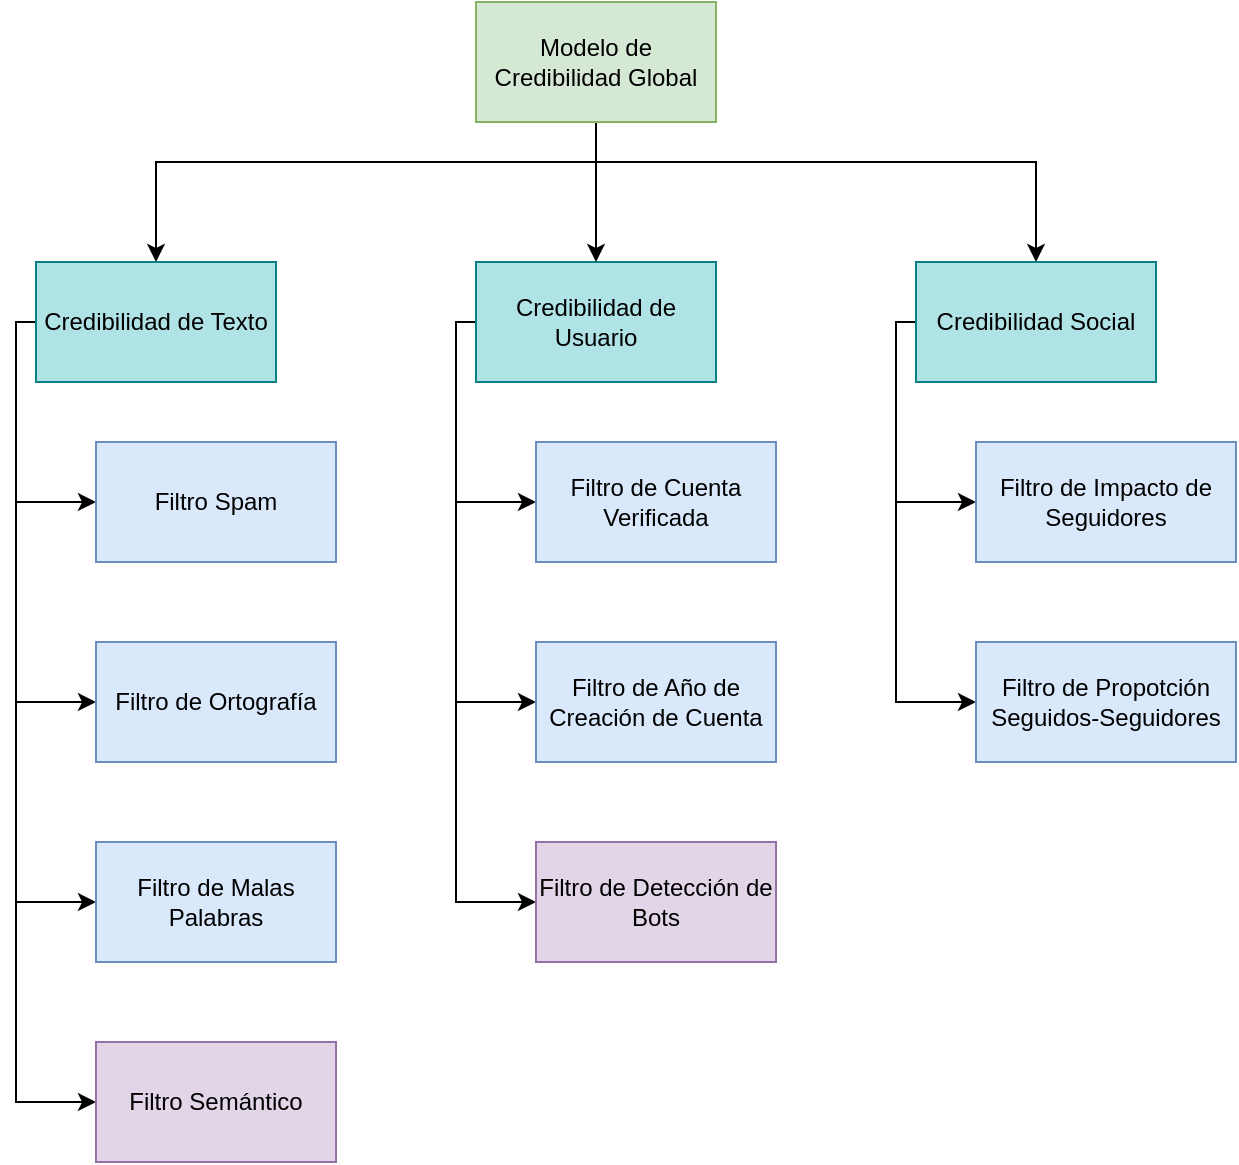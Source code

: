 <mxfile version="20.3.7" type="device"><diagram id="zzJfdx_Ia_HVREUBOZr-" name="Page-1"><mxGraphModel dx="-1023" dy="762" grid="1" gridSize="10" guides="1" tooltips="1" connect="1" arrows="1" fold="1" page="1" pageScale="1" pageWidth="850" pageHeight="1100" math="0" shadow="0"><root><mxCell id="0"/><mxCell id="1" parent="0"/><mxCell id="rdc-raT7G1qs963iUSjc-22" style="edgeStyle=orthogonalEdgeStyle;rounded=0;orthogonalLoop=1;jettySize=auto;html=1;entryX=0;entryY=0.5;entryDx=0;entryDy=0;" edge="1" parent="1" source="rdc-raT7G1qs963iUSjc-2" target="rdc-raT7G1qs963iUSjc-10"><mxGeometry relative="1" as="geometry"><Array as="points"><mxPoint x="2020" y="240"/><mxPoint x="2020" y="330"/></Array></mxGeometry></mxCell><mxCell id="rdc-raT7G1qs963iUSjc-23" style="edgeStyle=orthogonalEdgeStyle;rounded=0;orthogonalLoop=1;jettySize=auto;html=1;entryX=0;entryY=0.5;entryDx=0;entryDy=0;" edge="1" parent="1" source="rdc-raT7G1qs963iUSjc-2" target="rdc-raT7G1qs963iUSjc-11"><mxGeometry relative="1" as="geometry"><Array as="points"><mxPoint x="2020" y="240"/><mxPoint x="2020" y="430"/></Array></mxGeometry></mxCell><mxCell id="rdc-raT7G1qs963iUSjc-24" style="edgeStyle=orthogonalEdgeStyle;rounded=0;orthogonalLoop=1;jettySize=auto;html=1;entryX=0;entryY=0.5;entryDx=0;entryDy=0;" edge="1" parent="1" source="rdc-raT7G1qs963iUSjc-2" target="rdc-raT7G1qs963iUSjc-12"><mxGeometry relative="1" as="geometry"><Array as="points"><mxPoint x="2020" y="240"/><mxPoint x="2020" y="530"/></Array></mxGeometry></mxCell><mxCell id="rdc-raT7G1qs963iUSjc-2" value="Credibilidad de Usuario" style="rounded=0;whiteSpace=wrap;html=1;fillColor=#b0e3e6;strokeColor=#0e8088;" vertex="1" parent="1"><mxGeometry x="2030" y="210" width="120" height="60" as="geometry"/></mxCell><mxCell id="rdc-raT7G1qs963iUSjc-19" style="edgeStyle=orthogonalEdgeStyle;rounded=0;orthogonalLoop=1;jettySize=auto;html=1;entryX=0.5;entryY=0;entryDx=0;entryDy=0;" edge="1" parent="1" source="rdc-raT7G1qs963iUSjc-3" target="rdc-raT7G1qs963iUSjc-2"><mxGeometry relative="1" as="geometry"/></mxCell><mxCell id="rdc-raT7G1qs963iUSjc-20" style="edgeStyle=orthogonalEdgeStyle;rounded=0;orthogonalLoop=1;jettySize=auto;html=1;" edge="1" parent="1" source="rdc-raT7G1qs963iUSjc-3" target="rdc-raT7G1qs963iUSjc-4"><mxGeometry relative="1" as="geometry"><Array as="points"><mxPoint x="2090" y="160"/><mxPoint x="1870" y="160"/></Array></mxGeometry></mxCell><mxCell id="rdc-raT7G1qs963iUSjc-21" style="edgeStyle=orthogonalEdgeStyle;rounded=0;orthogonalLoop=1;jettySize=auto;html=1;entryX=0.5;entryY=0;entryDx=0;entryDy=0;" edge="1" parent="1" source="rdc-raT7G1qs963iUSjc-3" target="rdc-raT7G1qs963iUSjc-5"><mxGeometry relative="1" as="geometry"><Array as="points"><mxPoint x="2090" y="160"/><mxPoint x="2310" y="160"/></Array></mxGeometry></mxCell><mxCell id="rdc-raT7G1qs963iUSjc-3" value="Modelo de Credibilidad Global" style="rounded=0;whiteSpace=wrap;html=1;fillColor=#d5e8d4;strokeColor=#82b366;" vertex="1" parent="1"><mxGeometry x="2030" y="80" width="120" height="60" as="geometry"/></mxCell><mxCell id="rdc-raT7G1qs963iUSjc-15" style="edgeStyle=orthogonalEdgeStyle;rounded=0;orthogonalLoop=1;jettySize=auto;html=1;entryX=0;entryY=0.5;entryDx=0;entryDy=0;" edge="1" parent="1" source="rdc-raT7G1qs963iUSjc-4" target="rdc-raT7G1qs963iUSjc-6"><mxGeometry relative="1" as="geometry"><Array as="points"><mxPoint x="1800" y="240"/><mxPoint x="1800" y="330"/></Array></mxGeometry></mxCell><mxCell id="rdc-raT7G1qs963iUSjc-16" style="edgeStyle=orthogonalEdgeStyle;rounded=0;orthogonalLoop=1;jettySize=auto;html=1;entryX=0;entryY=0.5;entryDx=0;entryDy=0;" edge="1" parent="1" source="rdc-raT7G1qs963iUSjc-4" target="rdc-raT7G1qs963iUSjc-7"><mxGeometry relative="1" as="geometry"><Array as="points"><mxPoint x="1800" y="240"/><mxPoint x="1800" y="430"/></Array></mxGeometry></mxCell><mxCell id="rdc-raT7G1qs963iUSjc-17" style="edgeStyle=orthogonalEdgeStyle;rounded=0;orthogonalLoop=1;jettySize=auto;html=1;entryX=0;entryY=0.5;entryDx=0;entryDy=0;" edge="1" parent="1" source="rdc-raT7G1qs963iUSjc-4" target="rdc-raT7G1qs963iUSjc-8"><mxGeometry relative="1" as="geometry"><Array as="points"><mxPoint x="1800" y="240"/><mxPoint x="1800" y="530"/></Array></mxGeometry></mxCell><mxCell id="rdc-raT7G1qs963iUSjc-18" style="edgeStyle=orthogonalEdgeStyle;rounded=0;orthogonalLoop=1;jettySize=auto;html=1;entryX=0;entryY=0.5;entryDx=0;entryDy=0;" edge="1" parent="1" source="rdc-raT7G1qs963iUSjc-4" target="rdc-raT7G1qs963iUSjc-9"><mxGeometry relative="1" as="geometry"><Array as="points"><mxPoint x="1800" y="240"/><mxPoint x="1800" y="630"/></Array></mxGeometry></mxCell><mxCell id="rdc-raT7G1qs963iUSjc-4" value="Credibilidad de Texto" style="rounded=0;whiteSpace=wrap;html=1;fillColor=#b0e3e6;strokeColor=#0e8088;" vertex="1" parent="1"><mxGeometry x="1810" y="210" width="120" height="60" as="geometry"/></mxCell><mxCell id="rdc-raT7G1qs963iUSjc-25" style="edgeStyle=orthogonalEdgeStyle;rounded=0;orthogonalLoop=1;jettySize=auto;html=1;entryX=0;entryY=0.5;entryDx=0;entryDy=0;" edge="1" parent="1" source="rdc-raT7G1qs963iUSjc-5" target="rdc-raT7G1qs963iUSjc-13"><mxGeometry relative="1" as="geometry"><Array as="points"><mxPoint x="2240" y="240"/><mxPoint x="2240" y="330"/></Array></mxGeometry></mxCell><mxCell id="rdc-raT7G1qs963iUSjc-26" style="edgeStyle=orthogonalEdgeStyle;rounded=0;orthogonalLoop=1;jettySize=auto;html=1;entryX=0;entryY=0.5;entryDx=0;entryDy=0;" edge="1" parent="1" source="rdc-raT7G1qs963iUSjc-5" target="rdc-raT7G1qs963iUSjc-14"><mxGeometry relative="1" as="geometry"><Array as="points"><mxPoint x="2240" y="240"/><mxPoint x="2240" y="430"/></Array></mxGeometry></mxCell><mxCell id="rdc-raT7G1qs963iUSjc-5" value="Credibilidad Social" style="rounded=0;whiteSpace=wrap;html=1;fillColor=#b0e3e6;strokeColor=#0e8088;" vertex="1" parent="1"><mxGeometry x="2250" y="210" width="120" height="60" as="geometry"/></mxCell><mxCell id="rdc-raT7G1qs963iUSjc-6" value="Filtro Spam" style="rounded=0;whiteSpace=wrap;html=1;fillColor=#dae8fc;strokeColor=#6c8ebf;" vertex="1" parent="1"><mxGeometry x="1840" y="300" width="120" height="60" as="geometry"/></mxCell><mxCell id="rdc-raT7G1qs963iUSjc-7" value="Filtro de Ortografía" style="rounded=0;whiteSpace=wrap;html=1;fillColor=#dae8fc;strokeColor=#6c8ebf;" vertex="1" parent="1"><mxGeometry x="1840" y="400" width="120" height="60" as="geometry"/></mxCell><mxCell id="rdc-raT7G1qs963iUSjc-8" value="Filtro de Malas Palabras" style="rounded=0;whiteSpace=wrap;html=1;fillColor=#dae8fc;strokeColor=#6c8ebf;" vertex="1" parent="1"><mxGeometry x="1840" y="500" width="120" height="60" as="geometry"/></mxCell><mxCell id="rdc-raT7G1qs963iUSjc-9" value="Filtro Semántico" style="rounded=0;whiteSpace=wrap;html=1;fillColor=#e1d5e7;strokeColor=#9673a6;" vertex="1" parent="1"><mxGeometry x="1840" y="600" width="120" height="60" as="geometry"/></mxCell><mxCell id="rdc-raT7G1qs963iUSjc-10" value="Filtro de Cuenta Verificada" style="rounded=0;whiteSpace=wrap;html=1;fillColor=#dae8fc;strokeColor=#6c8ebf;" vertex="1" parent="1"><mxGeometry x="2060" y="300" width="120" height="60" as="geometry"/></mxCell><mxCell id="rdc-raT7G1qs963iUSjc-11" value="Filtro de Año de Creación de Cuenta" style="rounded=0;whiteSpace=wrap;html=1;fillColor=#dae8fc;strokeColor=#6c8ebf;" vertex="1" parent="1"><mxGeometry x="2060" y="400" width="120" height="60" as="geometry"/></mxCell><mxCell id="rdc-raT7G1qs963iUSjc-12" value="Filtro de Detección de Bots" style="rounded=0;whiteSpace=wrap;html=1;fillColor=#e1d5e7;strokeColor=#9673a6;" vertex="1" parent="1"><mxGeometry x="2060" y="500" width="120" height="60" as="geometry"/></mxCell><mxCell id="rdc-raT7G1qs963iUSjc-13" value="Filtro de Impacto de Seguidores" style="rounded=0;whiteSpace=wrap;html=1;fillColor=#dae8fc;strokeColor=#6c8ebf;" vertex="1" parent="1"><mxGeometry x="2280" y="300" width="130" height="60" as="geometry"/></mxCell><mxCell id="rdc-raT7G1qs963iUSjc-14" value="Filtro de Propotción Seguidos-Seguidores" style="rounded=0;whiteSpace=wrap;html=1;fillColor=#dae8fc;strokeColor=#6c8ebf;" vertex="1" parent="1"><mxGeometry x="2280" y="400" width="130" height="60" as="geometry"/></mxCell></root></mxGraphModel></diagram></mxfile>